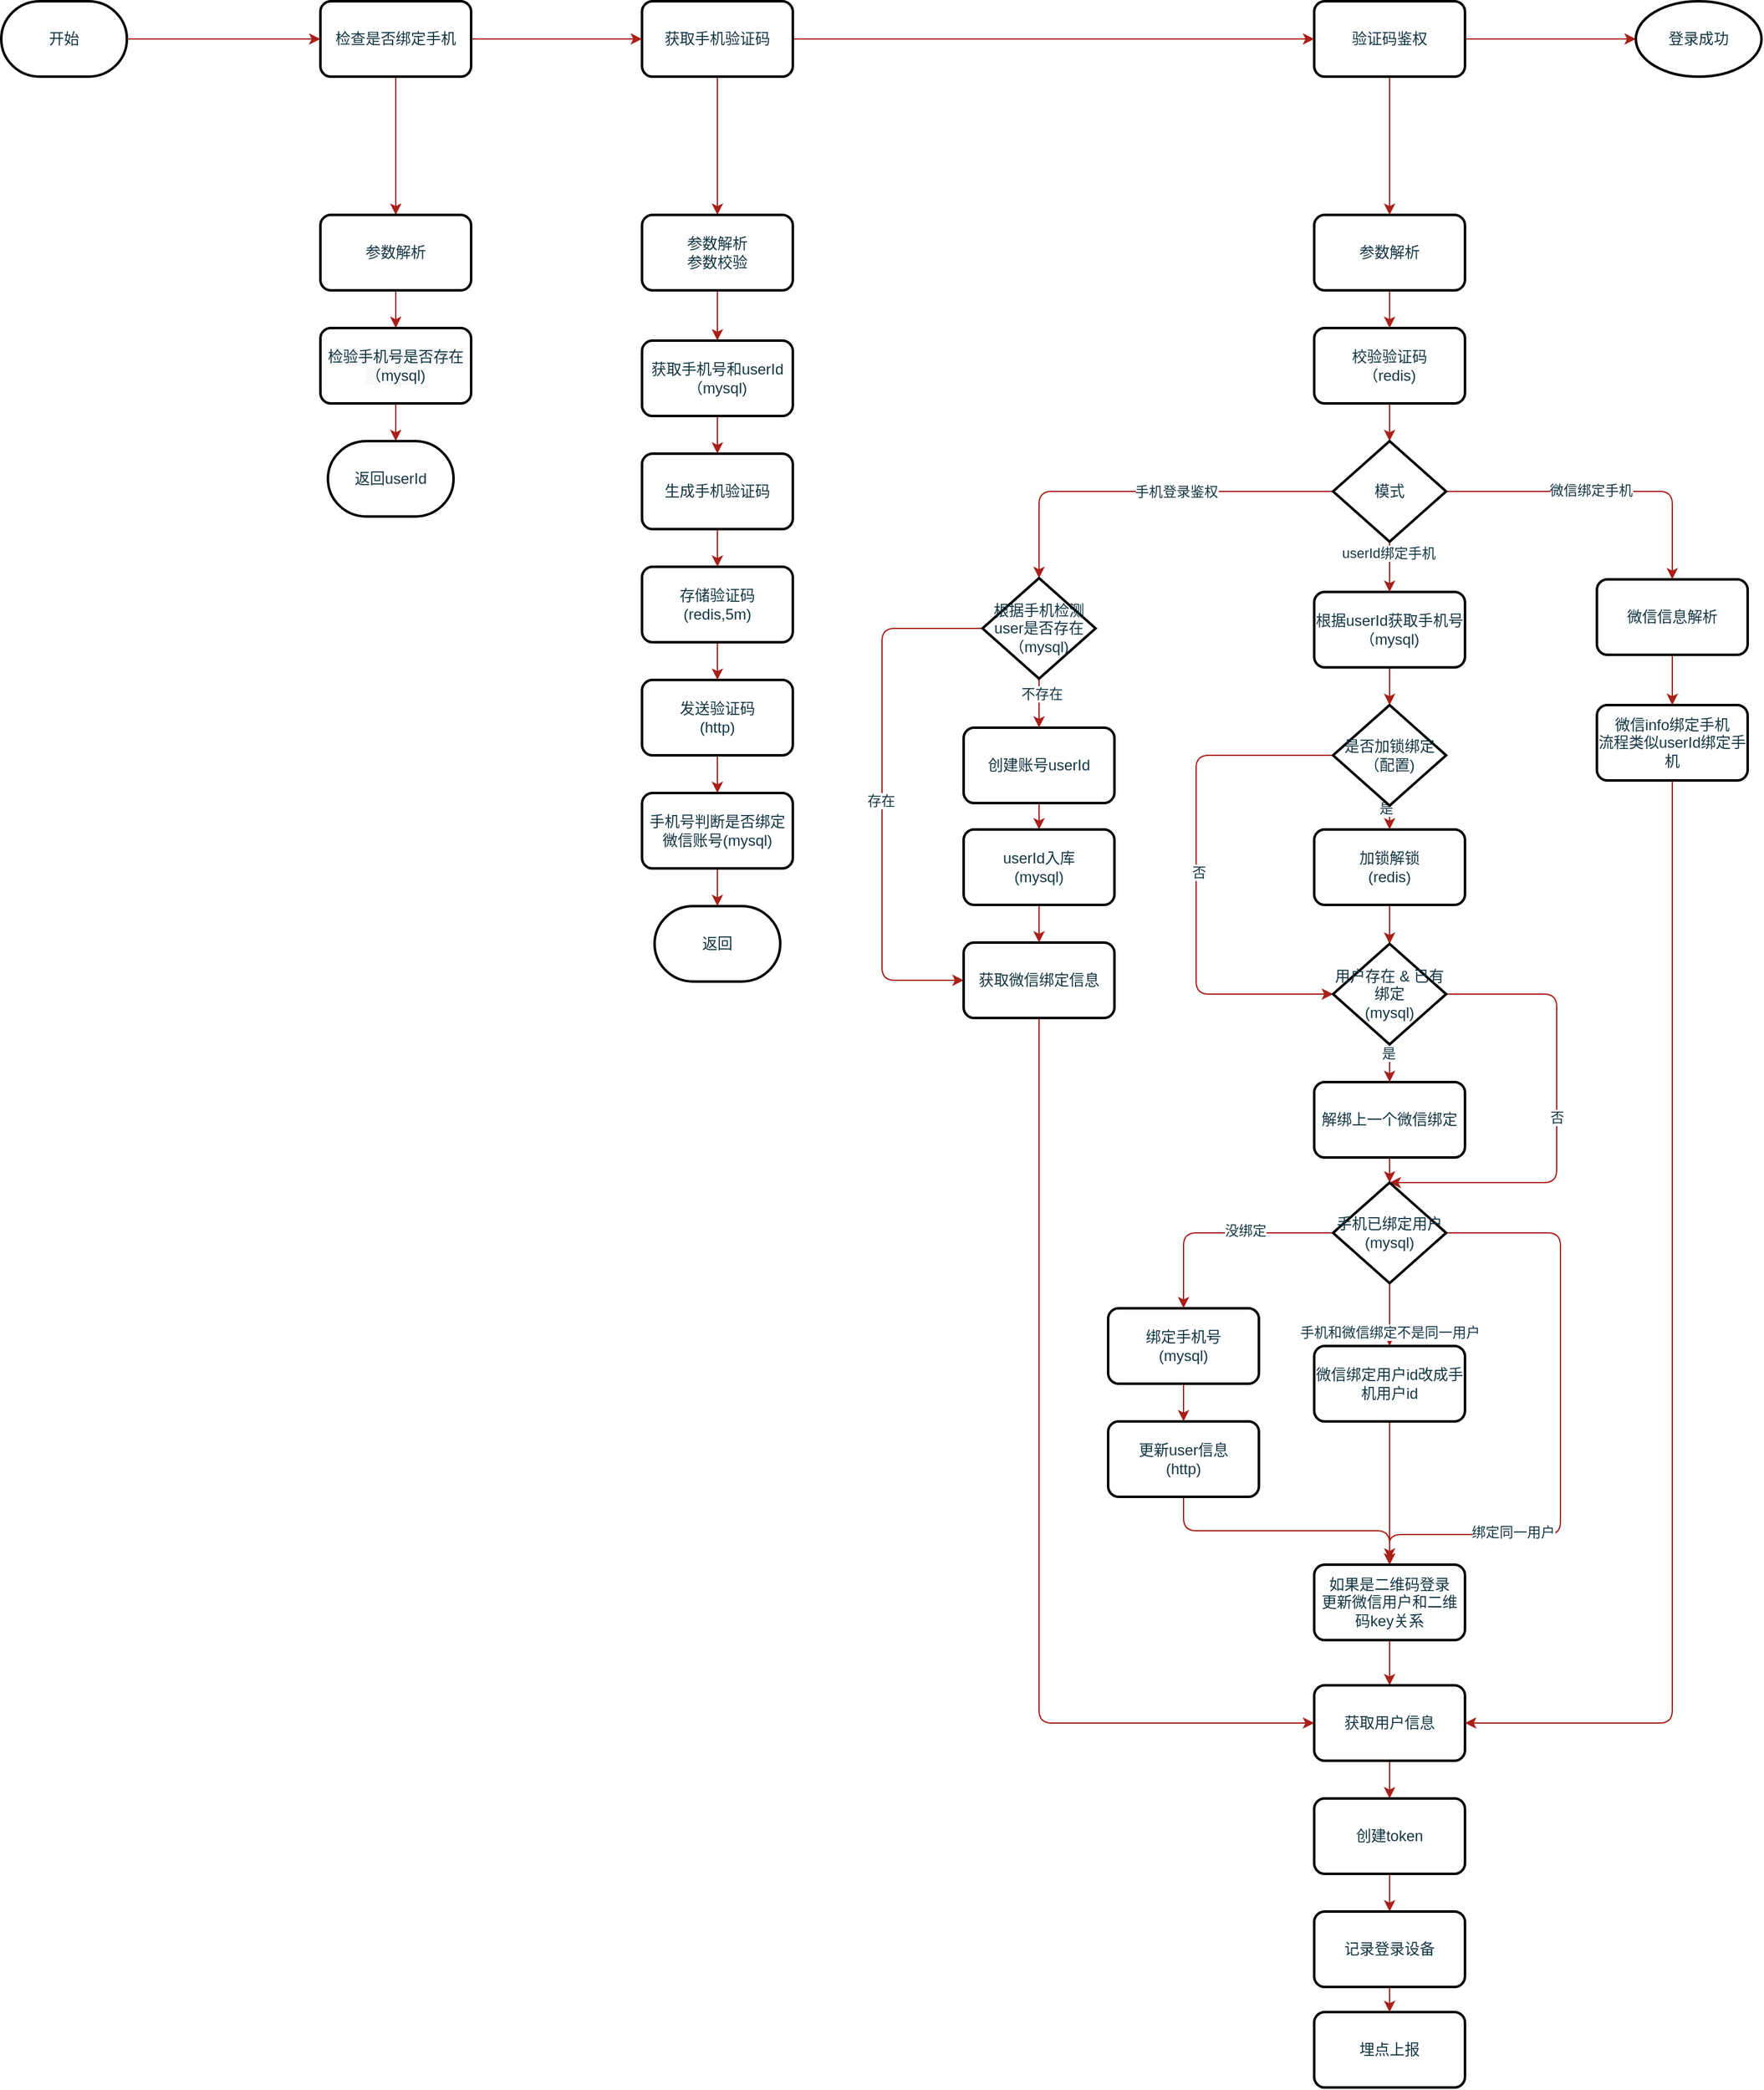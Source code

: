 <mxfile version="15.5.1" type="github">
  <diagram id="hTf-l8JFEeuLh_gnLOyl" name="第 1 页">
    <mxGraphModel dx="1026" dy="546" grid="1" gridSize="10" guides="1" tooltips="1" connect="1" arrows="1" fold="1" page="1" pageScale="1" pageWidth="827" pageHeight="1169" math="0" shadow="0">
      <root>
        <mxCell id="0" />
        <mxCell id="1" parent="0" />
        <mxCell id="yElT8xCbcD650BWO1DYu-112" value="" style="edgeStyle=orthogonalEdgeStyle;curved=0;rounded=1;sketch=0;orthogonalLoop=1;jettySize=auto;html=1;fontColor=#143642;strokeColor=#A8201A;fillColor=#FAE5C7;" edge="1" parent="1" source="yElT8xCbcD650BWO1DYu-5" target="yElT8xCbcD650BWO1DYu-111">
          <mxGeometry relative="1" as="geometry" />
        </mxCell>
        <mxCell id="yElT8xCbcD650BWO1DYu-5" value="创建账号userId" style="whiteSpace=wrap;html=1;rounded=1;fontColor=#143642;strokeWidth=2;fillColor=#FFFFFF;arcSize=14;sketch=0;" vertex="1" parent="1">
          <mxGeometry x="866" y="1038" width="120" height="60" as="geometry" />
        </mxCell>
        <mxCell id="yElT8xCbcD650BWO1DYu-72" value="" style="edgeStyle=orthogonalEdgeStyle;curved=0;rounded=1;sketch=0;orthogonalLoop=1;jettySize=auto;html=1;fontColor=#143642;strokeColor=#A8201A;fillColor=#FAE5C7;" edge="1" parent="1" source="yElT8xCbcD650BWO1DYu-6" target="yElT8xCbcD650BWO1DYu-67">
          <mxGeometry relative="1" as="geometry" />
        </mxCell>
        <mxCell id="yElT8xCbcD650BWO1DYu-6" value="加锁解锁&lt;br&gt;(redis)" style="whiteSpace=wrap;html=1;rounded=1;fontColor=#143642;strokeWidth=2;fillColor=#FFFFFF;arcSize=14;sketch=0;" vertex="1" parent="1">
          <mxGeometry x="1145" y="1119" width="120" height="60" as="geometry" />
        </mxCell>
        <mxCell id="yElT8xCbcD650BWO1DYu-133" value="" style="edgeStyle=orthogonalEdgeStyle;curved=0;rounded=1;sketch=0;orthogonalLoop=1;jettySize=auto;html=1;fontColor=#143642;strokeColor=#A8201A;fillColor=#FAE5C7;" edge="1" parent="1" source="yElT8xCbcD650BWO1DYu-7" target="yElT8xCbcD650BWO1DYu-132">
          <mxGeometry relative="1" as="geometry" />
        </mxCell>
        <mxCell id="yElT8xCbcD650BWO1DYu-7" value="&lt;span style=&quot;font-weight: normal&quot;&gt;微信信息解析&lt;/span&gt;" style="whiteSpace=wrap;html=1;rounded=1;fontColor=#143642;strokeWidth=2;fillColor=#FFFFFF;arcSize=14;sketch=0;fontStyle=1" vertex="1" parent="1">
          <mxGeometry x="1370" y="920" width="120" height="60" as="geometry" />
        </mxCell>
        <mxCell id="yElT8xCbcD650BWO1DYu-96" value="" style="edgeStyle=orthogonalEdgeStyle;curved=0;rounded=1;sketch=0;orthogonalLoop=1;jettySize=auto;html=1;fontColor=#143642;strokeColor=#A8201A;fillColor=#FAE5C7;" edge="1" parent="1" source="yElT8xCbcD650BWO1DYu-8" target="yElT8xCbcD650BWO1DYu-56">
          <mxGeometry relative="1" as="geometry" />
        </mxCell>
        <mxCell id="yElT8xCbcD650BWO1DYu-8" value="校验验证码&lt;br&gt;（redis)" style="whiteSpace=wrap;html=1;rounded=1;fontColor=#143642;strokeWidth=2;fillColor=#FFFFFF;arcSize=14;sketch=0;" vertex="1" parent="1">
          <mxGeometry x="1145" y="720" width="120" height="60" as="geometry" />
        </mxCell>
        <mxCell id="yElT8xCbcD650BWO1DYu-93" style="edgeStyle=orthogonalEdgeStyle;curved=0;rounded=1;sketch=0;orthogonalLoop=1;jettySize=auto;html=1;exitX=0.5;exitY=1;exitDx=0;exitDy=0;entryX=0.5;entryY=0;entryDx=0;entryDy=0;entryPerimeter=0;fontColor=#143642;strokeColor=#A8201A;fillColor=#FAE5C7;" edge="1" parent="1" source="yElT8xCbcD650BWO1DYu-9" target="yElT8xCbcD650BWO1DYu-65">
          <mxGeometry relative="1" as="geometry" />
        </mxCell>
        <mxCell id="yElT8xCbcD650BWO1DYu-9" value="根据userId获取手机号&lt;br&gt;（mysql)" style="whiteSpace=wrap;html=1;rounded=1;fontColor=#143642;strokeWidth=2;fillColor=#FFFFFF;arcSize=14;sketch=0;" vertex="1" parent="1">
          <mxGeometry x="1145" y="930" width="120" height="60" as="geometry" />
        </mxCell>
        <mxCell id="yElT8xCbcD650BWO1DYu-95" value="" style="edgeStyle=orthogonalEdgeStyle;curved=0;rounded=1;sketch=0;orthogonalLoop=1;jettySize=auto;html=1;fontColor=#143642;strokeColor=#A8201A;fillColor=#FAE5C7;" edge="1" parent="1" source="yElT8xCbcD650BWO1DYu-10" target="yElT8xCbcD650BWO1DYu-8">
          <mxGeometry relative="1" as="geometry" />
        </mxCell>
        <mxCell id="yElT8xCbcD650BWO1DYu-10" value="参数解析" style="whiteSpace=wrap;html=1;rounded=1;fontColor=#143642;strokeWidth=2;fillColor=#FFFFFF;arcSize=14;sketch=0;" vertex="1" parent="1">
          <mxGeometry x="1145" y="630" width="120" height="60" as="geometry" />
        </mxCell>
        <mxCell id="yElT8xCbcD650BWO1DYu-55" style="edgeStyle=orthogonalEdgeStyle;curved=0;rounded=1;sketch=0;orthogonalLoop=1;jettySize=auto;html=1;exitX=1;exitY=0.5;exitDx=0;exitDy=0;entryX=0;entryY=0.5;entryDx=0;entryDy=0;entryPerimeter=0;fontColor=#143642;strokeColor=#A8201A;fillColor=#FAE5C7;" edge="1" parent="1" source="yElT8xCbcD650BWO1DYu-11" target="yElT8xCbcD650BWO1DYu-54">
          <mxGeometry relative="1" as="geometry" />
        </mxCell>
        <mxCell id="yElT8xCbcD650BWO1DYu-94" value="" style="edgeStyle=orthogonalEdgeStyle;curved=0;rounded=1;sketch=0;orthogonalLoop=1;jettySize=auto;html=1;fontColor=#143642;strokeColor=#A8201A;fillColor=#FAE5C7;" edge="1" parent="1" source="yElT8xCbcD650BWO1DYu-11" target="yElT8xCbcD650BWO1DYu-10">
          <mxGeometry relative="1" as="geometry" />
        </mxCell>
        <mxCell id="yElT8xCbcD650BWO1DYu-11" value="验证码鉴权" style="whiteSpace=wrap;html=1;rounded=1;fontColor=#143642;strokeWidth=2;fillColor=#FFFFFF;arcSize=14;sketch=0;" vertex="1" parent="1">
          <mxGeometry x="1145" y="460" width="120" height="60" as="geometry" />
        </mxCell>
        <mxCell id="yElT8xCbcD650BWO1DYu-38" value="" style="edgeStyle=orthogonalEdgeStyle;curved=0;rounded=1;sketch=0;orthogonalLoop=1;jettySize=auto;html=1;fontColor=#143642;strokeColor=#A8201A;fillColor=#FAE5C7;" edge="1" parent="1" source="yElT8xCbcD650BWO1DYu-12" target="yElT8xCbcD650BWO1DYu-29">
          <mxGeometry relative="1" as="geometry" />
        </mxCell>
        <mxCell id="yElT8xCbcD650BWO1DYu-53" style="edgeStyle=orthogonalEdgeStyle;curved=0;rounded=1;sketch=0;orthogonalLoop=1;jettySize=auto;html=1;exitX=1;exitY=0.5;exitDx=0;exitDy=0;entryX=0;entryY=0.5;entryDx=0;entryDy=0;fontColor=#143642;strokeColor=#A8201A;fillColor=#FAE5C7;" edge="1" parent="1" source="yElT8xCbcD650BWO1DYu-12" target="yElT8xCbcD650BWO1DYu-11">
          <mxGeometry relative="1" as="geometry" />
        </mxCell>
        <mxCell id="yElT8xCbcD650BWO1DYu-12" value="获取手机验证码" style="whiteSpace=wrap;html=1;rounded=1;fontColor=#143642;strokeWidth=2;fillColor=#FFFFFF;arcSize=14;sketch=0;" vertex="1" parent="1">
          <mxGeometry x="610" y="460" width="120" height="60" as="geometry" />
        </mxCell>
        <mxCell id="yElT8xCbcD650BWO1DYu-46" value="" style="edgeStyle=orthogonalEdgeStyle;curved=0;rounded=1;sketch=0;orthogonalLoop=1;jettySize=auto;html=1;fontColor=#143642;strokeColor=#A8201A;fillColor=#FAE5C7;" edge="1" parent="1" source="yElT8xCbcD650BWO1DYu-13" target="yElT8xCbcD650BWO1DYu-26">
          <mxGeometry relative="1" as="geometry" />
        </mxCell>
        <mxCell id="yElT8xCbcD650BWO1DYu-52" style="edgeStyle=orthogonalEdgeStyle;curved=0;rounded=1;sketch=0;orthogonalLoop=1;jettySize=auto;html=1;exitX=1;exitY=0.5;exitDx=0;exitDy=0;entryX=0;entryY=0.5;entryDx=0;entryDy=0;fontColor=#143642;strokeColor=#A8201A;fillColor=#FAE5C7;" edge="1" parent="1" source="yElT8xCbcD650BWO1DYu-13" target="yElT8xCbcD650BWO1DYu-12">
          <mxGeometry relative="1" as="geometry" />
        </mxCell>
        <mxCell id="yElT8xCbcD650BWO1DYu-13" value="检查是否绑定手机" style="whiteSpace=wrap;html=1;rounded=1;fontColor=#143642;strokeWidth=2;fillColor=#FFFFFF;arcSize=14;sketch=0;" vertex="1" parent="1">
          <mxGeometry x="354" y="460" width="120" height="60" as="geometry" />
        </mxCell>
        <mxCell id="yElT8xCbcD650BWO1DYu-25" value="" style="edgeStyle=orthogonalEdgeStyle;curved=0;rounded=1;sketch=0;orthogonalLoop=1;jettySize=auto;html=1;fontColor=#143642;strokeColor=#A8201A;fillColor=#FAE5C7;entryX=0;entryY=0.5;entryDx=0;entryDy=0;" edge="1" parent="1" source="yElT8xCbcD650BWO1DYu-23" target="yElT8xCbcD650BWO1DYu-13">
          <mxGeometry relative="1" as="geometry">
            <mxPoint x="270" y="490" as="targetPoint" />
          </mxGeometry>
        </mxCell>
        <mxCell id="yElT8xCbcD650BWO1DYu-23" value="开始" style="strokeWidth=2;html=1;shape=mxgraph.flowchart.terminator;whiteSpace=wrap;rounded=0;labelBackgroundColor=none;sketch=0;fontColor=#143642;fillColor=#FFFFFF;" vertex="1" parent="1">
          <mxGeometry x="100" y="460" width="100" height="60" as="geometry" />
        </mxCell>
        <mxCell id="yElT8xCbcD650BWO1DYu-49" value="" style="edgeStyle=orthogonalEdgeStyle;curved=0;rounded=1;sketch=0;orthogonalLoop=1;jettySize=auto;html=1;fontColor=#143642;strokeColor=#A8201A;fillColor=#FAE5C7;entryX=0.5;entryY=0;entryDx=0;entryDy=0;" edge="1" parent="1" source="yElT8xCbcD650BWO1DYu-26" target="yElT8xCbcD650BWO1DYu-28">
          <mxGeometry relative="1" as="geometry" />
        </mxCell>
        <mxCell id="yElT8xCbcD650BWO1DYu-26" value="参数解析" style="whiteSpace=wrap;html=1;rounded=1;fontColor=#143642;strokeWidth=2;fillColor=#FFFFFF;arcSize=14;sketch=0;" vertex="1" parent="1">
          <mxGeometry x="354" y="630" width="120" height="60" as="geometry" />
        </mxCell>
        <mxCell id="yElT8xCbcD650BWO1DYu-50" value="" style="edgeStyle=orthogonalEdgeStyle;curved=0;rounded=1;sketch=0;orthogonalLoop=1;jettySize=auto;html=1;fontColor=#143642;strokeColor=#A8201A;fillColor=#FAE5C7;" edge="1" parent="1" source="yElT8xCbcD650BWO1DYu-28">
          <mxGeometry relative="1" as="geometry">
            <mxPoint x="414" y="810" as="targetPoint" />
          </mxGeometry>
        </mxCell>
        <mxCell id="yElT8xCbcD650BWO1DYu-28" value="&lt;span style=&quot;color: rgb(20 , 54 , 66) ; font-family: &amp;#34;helvetica&amp;#34; ; font-size: 12px ; font-style: normal ; font-weight: 400 ; letter-spacing: normal ; text-align: center ; text-indent: 0px ; text-transform: none ; word-spacing: 0px ; background-color: rgb(248 , 249 , 250) ; display: inline ; float: none&quot;&gt;检验手机号是否存在&lt;/span&gt;&lt;br style=&quot;color: rgb(20 , 54 , 66) ; font-family: &amp;#34;helvetica&amp;#34; ; font-size: 12px ; font-style: normal ; font-weight: 400 ; letter-spacing: normal ; text-align: center ; text-indent: 0px ; text-transform: none ; word-spacing: 0px ; background-color: rgb(248 , 249 , 250)&quot;&gt;&lt;span style=&quot;color: rgb(20 , 54 , 66) ; font-family: &amp;#34;helvetica&amp;#34; ; font-size: 12px ; font-style: normal ; font-weight: 400 ; letter-spacing: normal ; text-align: center ; text-indent: 0px ; text-transform: none ; word-spacing: 0px ; background-color: rgb(248 , 249 , 250) ; display: inline ; float: none&quot;&gt;（mysql)&lt;/span&gt;" style="whiteSpace=wrap;html=1;rounded=1;fontColor=#143642;strokeWidth=2;fillColor=#FFFFFF;arcSize=14;sketch=0;" vertex="1" parent="1">
          <mxGeometry x="354" y="720" width="120" height="60" as="geometry" />
        </mxCell>
        <mxCell id="yElT8xCbcD650BWO1DYu-39" value="" style="edgeStyle=orthogonalEdgeStyle;curved=0;rounded=1;sketch=0;orthogonalLoop=1;jettySize=auto;html=1;fontColor=#143642;strokeColor=#A8201A;fillColor=#FAE5C7;" edge="1" parent="1" source="yElT8xCbcD650BWO1DYu-29" target="yElT8xCbcD650BWO1DYu-35">
          <mxGeometry relative="1" as="geometry" />
        </mxCell>
        <mxCell id="yElT8xCbcD650BWO1DYu-29" value="参数解析&lt;br&gt;参数校验" style="whiteSpace=wrap;html=1;rounded=1;fontColor=#143642;strokeWidth=2;fillColor=#FFFFFF;arcSize=14;sketch=0;" vertex="1" parent="1">
          <mxGeometry x="610" y="630" width="120" height="60" as="geometry" />
        </mxCell>
        <mxCell id="yElT8xCbcD650BWO1DYu-44" value="" style="edgeStyle=orthogonalEdgeStyle;curved=0;rounded=1;sketch=0;orthogonalLoop=1;jettySize=auto;html=1;fontColor=#143642;strokeColor=#A8201A;fillColor=#FAE5C7;" edge="1" parent="1" source="yElT8xCbcD650BWO1DYu-32" target="yElT8xCbcD650BWO1DYu-36">
          <mxGeometry relative="1" as="geometry" />
        </mxCell>
        <mxCell id="yElT8xCbcD650BWO1DYu-32" value="发送验证码&lt;br&gt;(http)" style="whiteSpace=wrap;html=1;rounded=1;fontColor=#143642;strokeWidth=2;fillColor=#FFFFFF;arcSize=14;sketch=0;" vertex="1" parent="1">
          <mxGeometry x="610" y="1000" width="120" height="60" as="geometry" />
        </mxCell>
        <mxCell id="yElT8xCbcD650BWO1DYu-43" value="" style="edgeStyle=orthogonalEdgeStyle;curved=0;rounded=1;sketch=0;orthogonalLoop=1;jettySize=auto;html=1;fontColor=#143642;strokeColor=#A8201A;fillColor=#FAE5C7;" edge="1" parent="1" source="yElT8xCbcD650BWO1DYu-33" target="yElT8xCbcD650BWO1DYu-32">
          <mxGeometry relative="1" as="geometry" />
        </mxCell>
        <mxCell id="yElT8xCbcD650BWO1DYu-33" value="存储验证码&lt;br&gt;(redis,5m)" style="whiteSpace=wrap;html=1;rounded=1;fontColor=#143642;strokeWidth=2;fillColor=#FFFFFF;arcSize=14;sketch=0;" vertex="1" parent="1">
          <mxGeometry x="610" y="910" width="120" height="60" as="geometry" />
        </mxCell>
        <mxCell id="yElT8xCbcD650BWO1DYu-42" value="" style="edgeStyle=orthogonalEdgeStyle;curved=0;rounded=1;sketch=0;orthogonalLoop=1;jettySize=auto;html=1;fontColor=#143642;strokeColor=#A8201A;fillColor=#FAE5C7;" edge="1" parent="1" source="yElT8xCbcD650BWO1DYu-34" target="yElT8xCbcD650BWO1DYu-33">
          <mxGeometry relative="1" as="geometry" />
        </mxCell>
        <mxCell id="yElT8xCbcD650BWO1DYu-34" value="生成手机验证码" style="whiteSpace=wrap;html=1;rounded=1;fontColor=#143642;strokeWidth=2;fillColor=#FFFFFF;arcSize=14;sketch=0;" vertex="1" parent="1">
          <mxGeometry x="610" y="820" width="120" height="60" as="geometry" />
        </mxCell>
        <mxCell id="yElT8xCbcD650BWO1DYu-40" value="" style="edgeStyle=orthogonalEdgeStyle;curved=0;rounded=1;sketch=0;orthogonalLoop=1;jettySize=auto;html=1;fontColor=#143642;strokeColor=#A8201A;fillColor=#FAE5C7;" edge="1" parent="1" source="yElT8xCbcD650BWO1DYu-35" target="yElT8xCbcD650BWO1DYu-34">
          <mxGeometry relative="1" as="geometry" />
        </mxCell>
        <mxCell id="yElT8xCbcD650BWO1DYu-35" value="获取手机号和userId&lt;br&gt;（mysql)" style="whiteSpace=wrap;html=1;rounded=1;fontColor=#143642;strokeWidth=2;fillColor=#FFFFFF;arcSize=14;sketch=0;" vertex="1" parent="1">
          <mxGeometry x="610" y="730" width="120" height="60" as="geometry" />
        </mxCell>
        <mxCell id="yElT8xCbcD650BWO1DYu-45" value="" style="edgeStyle=orthogonalEdgeStyle;curved=0;rounded=1;sketch=0;orthogonalLoop=1;jettySize=auto;html=1;fontColor=#143642;strokeColor=#A8201A;fillColor=#FAE5C7;" edge="1" parent="1" source="yElT8xCbcD650BWO1DYu-36" target="yElT8xCbcD650BWO1DYu-37">
          <mxGeometry relative="1" as="geometry" />
        </mxCell>
        <mxCell id="yElT8xCbcD650BWO1DYu-36" value="手机号判断是否绑定微信账号(mysql)" style="whiteSpace=wrap;html=1;rounded=1;fontColor=#143642;strokeWidth=2;fillColor=#FFFFFF;arcSize=14;sketch=0;" vertex="1" parent="1">
          <mxGeometry x="610" y="1090" width="120" height="60" as="geometry" />
        </mxCell>
        <mxCell id="yElT8xCbcD650BWO1DYu-37" value="返回" style="strokeWidth=2;html=1;shape=mxgraph.flowchart.terminator;whiteSpace=wrap;rounded=0;labelBackgroundColor=none;sketch=0;fontColor=#143642;fillColor=#FFFFFF;" vertex="1" parent="1">
          <mxGeometry x="620" y="1180" width="100" height="60" as="geometry" />
        </mxCell>
        <mxCell id="yElT8xCbcD650BWO1DYu-51" value="返回userId" style="strokeWidth=2;html=1;shape=mxgraph.flowchart.terminator;whiteSpace=wrap;rounded=0;labelBackgroundColor=none;sketch=0;fontColor=#143642;fillColor=#FFFFFF;" vertex="1" parent="1">
          <mxGeometry x="360" y="810" width="100" height="60" as="geometry" />
        </mxCell>
        <mxCell id="yElT8xCbcD650BWO1DYu-54" value="登录成功" style="strokeWidth=2;html=1;shape=mxgraph.flowchart.start_1;whiteSpace=wrap;rounded=0;labelBackgroundColor=none;sketch=0;fontColor=#143642;fillColor=#FFFFFF;" vertex="1" parent="1">
          <mxGeometry x="1401" y="460" width="100" height="60" as="geometry" />
        </mxCell>
        <mxCell id="yElT8xCbcD650BWO1DYu-61" style="edgeStyle=orthogonalEdgeStyle;curved=0;rounded=1;sketch=0;orthogonalLoop=1;jettySize=auto;html=1;exitX=1;exitY=0.5;exitDx=0;exitDy=0;exitPerimeter=0;fontColor=#143642;strokeColor=#A8201A;fillColor=#FAE5C7;" edge="1" parent="1" source="yElT8xCbcD650BWO1DYu-56" target="yElT8xCbcD650BWO1DYu-7">
          <mxGeometry relative="1" as="geometry" />
        </mxCell>
        <mxCell id="yElT8xCbcD650BWO1DYu-62" value="微信绑定手机" style="edgeLabel;html=1;align=center;verticalAlign=middle;resizable=0;points=[];fontColor=#143642;" vertex="1" connectable="0" parent="yElT8xCbcD650BWO1DYu-61">
          <mxGeometry x="-0.086" y="1" relative="1" as="geometry">
            <mxPoint as="offset" />
          </mxGeometry>
        </mxCell>
        <mxCell id="yElT8xCbcD650BWO1DYu-118" value="" style="edgeStyle=orthogonalEdgeStyle;curved=0;rounded=1;sketch=0;orthogonalLoop=1;jettySize=auto;html=1;fontColor=#143642;strokeColor=#A8201A;fillColor=#FAE5C7;" edge="1" parent="1" source="yElT8xCbcD650BWO1DYu-56" target="yElT8xCbcD650BWO1DYu-9">
          <mxGeometry relative="1" as="geometry" />
        </mxCell>
        <mxCell id="yElT8xCbcD650BWO1DYu-119" value="userId绑定手机" style="edgeLabel;html=1;align=center;verticalAlign=middle;resizable=0;points=[];fontColor=#143642;" vertex="1" connectable="0" parent="yElT8xCbcD650BWO1DYu-118">
          <mxGeometry x="-0.556" y="-1" relative="1" as="geometry">
            <mxPoint as="offset" />
          </mxGeometry>
        </mxCell>
        <mxCell id="yElT8xCbcD650BWO1DYu-120" style="edgeStyle=orthogonalEdgeStyle;curved=0;rounded=1;sketch=0;orthogonalLoop=1;jettySize=auto;html=1;exitX=0;exitY=0.5;exitDx=0;exitDy=0;exitPerimeter=0;fontColor=#143642;strokeColor=#A8201A;fillColor=#FAE5C7;" edge="1" parent="1" source="yElT8xCbcD650BWO1DYu-56" target="yElT8xCbcD650BWO1DYu-105">
          <mxGeometry relative="1" as="geometry" />
        </mxCell>
        <mxCell id="yElT8xCbcD650BWO1DYu-121" value="手机登录鉴权" style="edgeLabel;html=1;align=center;verticalAlign=middle;resizable=0;points=[];fontColor=#143642;" vertex="1" connectable="0" parent="yElT8xCbcD650BWO1DYu-120">
          <mxGeometry x="-0.175" relative="1" as="geometry">
            <mxPoint as="offset" />
          </mxGeometry>
        </mxCell>
        <mxCell id="yElT8xCbcD650BWO1DYu-56" value="模式" style="strokeWidth=2;html=1;shape=mxgraph.flowchart.decision;whiteSpace=wrap;rounded=0;labelBackgroundColor=none;sketch=0;fontColor=#143642;fillColor=#FFFFFF;" vertex="1" parent="1">
          <mxGeometry x="1160" y="810" width="90" height="80" as="geometry" />
        </mxCell>
        <mxCell id="yElT8xCbcD650BWO1DYu-68" style="edgeStyle=orthogonalEdgeStyle;curved=0;rounded=1;sketch=0;orthogonalLoop=1;jettySize=auto;html=1;exitX=0.5;exitY=1;exitDx=0;exitDy=0;exitPerimeter=0;entryX=0.5;entryY=0;entryDx=0;entryDy=0;fontColor=#143642;strokeColor=#A8201A;fillColor=#FAE5C7;" edge="1" parent="1" source="yElT8xCbcD650BWO1DYu-65" target="yElT8xCbcD650BWO1DYu-6">
          <mxGeometry relative="1" as="geometry" />
        </mxCell>
        <mxCell id="yElT8xCbcD650BWO1DYu-70" value="是" style="edgeLabel;html=1;align=center;verticalAlign=middle;resizable=0;points=[];fontColor=#143642;" vertex="1" connectable="0" parent="yElT8xCbcD650BWO1DYu-68">
          <mxGeometry x="-0.789" y="-3" relative="1" as="geometry">
            <mxPoint as="offset" />
          </mxGeometry>
        </mxCell>
        <mxCell id="yElT8xCbcD650BWO1DYu-69" style="edgeStyle=orthogonalEdgeStyle;curved=0;rounded=1;sketch=0;orthogonalLoop=1;jettySize=auto;html=1;exitX=0;exitY=0.5;exitDx=0;exitDy=0;exitPerimeter=0;entryX=0;entryY=0.5;entryDx=0;entryDy=0;entryPerimeter=0;fontColor=#143642;strokeColor=#A8201A;fillColor=#FAE5C7;" edge="1" parent="1" source="yElT8xCbcD650BWO1DYu-65" target="yElT8xCbcD650BWO1DYu-67">
          <mxGeometry relative="1" as="geometry">
            <Array as="points">
              <mxPoint x="1051" y="1060" />
              <mxPoint x="1051" y="1250" />
            </Array>
          </mxGeometry>
        </mxCell>
        <mxCell id="yElT8xCbcD650BWO1DYu-71" value="否" style="edgeLabel;html=1;align=center;verticalAlign=middle;resizable=0;points=[];fontColor=#143642;" vertex="1" connectable="0" parent="yElT8xCbcD650BWO1DYu-69">
          <mxGeometry x="-0.012" y="2" relative="1" as="geometry">
            <mxPoint as="offset" />
          </mxGeometry>
        </mxCell>
        <mxCell id="yElT8xCbcD650BWO1DYu-65" value="是否加锁绑定&lt;br&gt;（配置)" style="strokeWidth=2;html=1;shape=mxgraph.flowchart.decision;whiteSpace=wrap;rounded=0;labelBackgroundColor=none;sketch=0;fontColor=#143642;fillColor=#FFFFFF;" vertex="1" parent="1">
          <mxGeometry x="1160" y="1020" width="90" height="80" as="geometry" />
        </mxCell>
        <mxCell id="yElT8xCbcD650BWO1DYu-83" style="edgeStyle=orthogonalEdgeStyle;curved=0;rounded=1;sketch=0;orthogonalLoop=1;jettySize=auto;html=1;exitX=0.5;exitY=1;exitDx=0;exitDy=0;entryX=0.5;entryY=0;entryDx=0;entryDy=0;entryPerimeter=0;fontColor=#143642;strokeColor=#A8201A;fillColor=#FAE5C7;" edge="1" parent="1" source="yElT8xCbcD650BWO1DYu-66" target="yElT8xCbcD650BWO1DYu-79">
          <mxGeometry relative="1" as="geometry" />
        </mxCell>
        <mxCell id="yElT8xCbcD650BWO1DYu-66" value="解绑上一个微信绑定" style="whiteSpace=wrap;html=1;rounded=1;fontColor=#143642;strokeWidth=2;fillColor=#FFFFFF;arcSize=14;sketch=0;" vertex="1" parent="1">
          <mxGeometry x="1145" y="1320" width="120" height="60" as="geometry" />
        </mxCell>
        <mxCell id="yElT8xCbcD650BWO1DYu-73" value="" style="edgeStyle=orthogonalEdgeStyle;curved=0;rounded=1;sketch=0;orthogonalLoop=1;jettySize=auto;html=1;fontColor=#143642;strokeColor=#A8201A;fillColor=#FAE5C7;" edge="1" parent="1" source="yElT8xCbcD650BWO1DYu-67" target="yElT8xCbcD650BWO1DYu-66">
          <mxGeometry relative="1" as="geometry" />
        </mxCell>
        <mxCell id="yElT8xCbcD650BWO1DYu-74" value="是" style="edgeLabel;html=1;align=center;verticalAlign=middle;resizable=0;points=[];fontColor=#143642;" vertex="1" connectable="0" parent="yElT8xCbcD650BWO1DYu-73">
          <mxGeometry x="-0.72" y="-1" relative="1" as="geometry">
            <mxPoint as="offset" />
          </mxGeometry>
        </mxCell>
        <mxCell id="yElT8xCbcD650BWO1DYu-82" value="否" style="edgeStyle=orthogonalEdgeStyle;curved=0;rounded=1;sketch=0;orthogonalLoop=1;jettySize=auto;html=1;exitX=1;exitY=0.5;exitDx=0;exitDy=0;exitPerimeter=0;entryX=0.5;entryY=0;entryDx=0;entryDy=0;entryPerimeter=0;fontColor=#143642;strokeColor=#A8201A;fillColor=#FAE5C7;" edge="1" parent="1" source="yElT8xCbcD650BWO1DYu-67" target="yElT8xCbcD650BWO1DYu-79">
          <mxGeometry relative="1" as="geometry">
            <Array as="points">
              <mxPoint x="1338" y="1250" />
              <mxPoint x="1338" y="1400" />
            </Array>
          </mxGeometry>
        </mxCell>
        <mxCell id="yElT8xCbcD650BWO1DYu-67" value="用户存在 &amp;amp; 已有绑定&lt;br&gt;(mysql)" style="strokeWidth=2;html=1;shape=mxgraph.flowchart.decision;whiteSpace=wrap;rounded=0;labelBackgroundColor=none;sketch=0;fontColor=#143642;fillColor=#FFFFFF;" vertex="1" parent="1">
          <mxGeometry x="1160" y="1210" width="90" height="80" as="geometry" />
        </mxCell>
        <mxCell id="yElT8xCbcD650BWO1DYu-98" style="edgeStyle=orthogonalEdgeStyle;curved=0;rounded=1;sketch=0;orthogonalLoop=1;jettySize=auto;html=1;exitX=0.5;exitY=1;exitDx=0;exitDy=0;fontColor=#143642;strokeColor=#A8201A;fillColor=#FAE5C7;" edge="1" parent="1" source="yElT8xCbcD650BWO1DYu-78" target="yElT8xCbcD650BWO1DYu-97">
          <mxGeometry relative="1" as="geometry" />
        </mxCell>
        <mxCell id="yElT8xCbcD650BWO1DYu-78" value="绑定手机号&lt;br&gt;(mysql)" style="whiteSpace=wrap;html=1;rounded=1;fontColor=#143642;strokeWidth=2;fillColor=#FFFFFF;arcSize=14;sketch=0;" vertex="1" parent="1">
          <mxGeometry x="981" y="1500" width="120" height="60" as="geometry" />
        </mxCell>
        <mxCell id="yElT8xCbcD650BWO1DYu-84" style="edgeStyle=orthogonalEdgeStyle;curved=0;rounded=1;sketch=0;orthogonalLoop=1;jettySize=auto;html=1;exitX=0.5;exitY=1;exitDx=0;exitDy=0;exitPerimeter=0;fontColor=#143642;strokeColor=#A8201A;fillColor=#FAE5C7;" edge="1" parent="1" source="yElT8xCbcD650BWO1DYu-79" target="yElT8xCbcD650BWO1DYu-80">
          <mxGeometry relative="1" as="geometry" />
        </mxCell>
        <mxCell id="yElT8xCbcD650BWO1DYu-87" value="手机和微信绑定不是同一用户" style="edgeLabel;html=1;align=center;verticalAlign=middle;resizable=0;points=[];fontColor=#143642;" vertex="1" connectable="0" parent="yElT8xCbcD650BWO1DYu-84">
          <mxGeometry x="0.533" relative="1" as="geometry">
            <mxPoint as="offset" />
          </mxGeometry>
        </mxCell>
        <mxCell id="yElT8xCbcD650BWO1DYu-85" style="edgeStyle=orthogonalEdgeStyle;curved=0;rounded=1;sketch=0;orthogonalLoop=1;jettySize=auto;html=1;exitX=1;exitY=0.5;exitDx=0;exitDy=0;exitPerimeter=0;fontColor=#143642;strokeColor=#A8201A;fillColor=#FAE5C7;" edge="1" parent="1" source="yElT8xCbcD650BWO1DYu-79">
          <mxGeometry relative="1" as="geometry">
            <mxPoint x="1205" y="1700" as="targetPoint" />
            <Array as="points">
              <mxPoint x="1341" y="1440" />
              <mxPoint x="1341" y="1680" />
              <mxPoint x="1205" y="1680" />
            </Array>
          </mxGeometry>
        </mxCell>
        <mxCell id="yElT8xCbcD650BWO1DYu-86" value="绑定同一用户" style="edgeLabel;html=1;align=center;verticalAlign=middle;resizable=0;points=[];fontColor=#143642;" vertex="1" connectable="0" parent="yElT8xCbcD650BWO1DYu-85">
          <mxGeometry x="0.517" y="-2" relative="1" as="geometry">
            <mxPoint as="offset" />
          </mxGeometry>
        </mxCell>
        <mxCell id="yElT8xCbcD650BWO1DYu-88" style="edgeStyle=orthogonalEdgeStyle;curved=0;rounded=1;sketch=0;orthogonalLoop=1;jettySize=auto;html=1;exitX=0;exitY=0.5;exitDx=0;exitDy=0;exitPerimeter=0;fontColor=#143642;strokeColor=#A8201A;fillColor=#FAE5C7;" edge="1" parent="1" source="yElT8xCbcD650BWO1DYu-79" target="yElT8xCbcD650BWO1DYu-78">
          <mxGeometry relative="1" as="geometry" />
        </mxCell>
        <mxCell id="yElT8xCbcD650BWO1DYu-89" value="没绑定" style="edgeLabel;html=1;align=center;verticalAlign=middle;resizable=0;points=[];fontColor=#143642;" vertex="1" connectable="0" parent="yElT8xCbcD650BWO1DYu-88">
          <mxGeometry x="-0.218" y="-2" relative="1" as="geometry">
            <mxPoint as="offset" />
          </mxGeometry>
        </mxCell>
        <mxCell id="yElT8xCbcD650BWO1DYu-79" value="手机已绑定用户&lt;br&gt;(mysql)" style="strokeWidth=2;html=1;shape=mxgraph.flowchart.decision;whiteSpace=wrap;rounded=0;labelBackgroundColor=none;sketch=0;fontColor=#143642;fillColor=#FFFFFF;" vertex="1" parent="1">
          <mxGeometry x="1160" y="1400" width="90" height="80" as="geometry" />
        </mxCell>
        <mxCell id="yElT8xCbcD650BWO1DYu-100" style="edgeStyle=orthogonalEdgeStyle;curved=0;rounded=1;sketch=0;orthogonalLoop=1;jettySize=auto;html=1;exitX=0.5;exitY=1;exitDx=0;exitDy=0;fontColor=#143642;strokeColor=#A8201A;fillColor=#FAE5C7;" edge="1" parent="1" source="yElT8xCbcD650BWO1DYu-80" target="yElT8xCbcD650BWO1DYu-99">
          <mxGeometry relative="1" as="geometry" />
        </mxCell>
        <mxCell id="yElT8xCbcD650BWO1DYu-80" value="微信绑定用户id改成手机用户id" style="whiteSpace=wrap;html=1;rounded=1;fontColor=#143642;strokeWidth=2;fillColor=#FFFFFF;arcSize=14;sketch=0;" vertex="1" parent="1">
          <mxGeometry x="1145" y="1530" width="120" height="60" as="geometry" />
        </mxCell>
        <mxCell id="yElT8xCbcD650BWO1DYu-101" style="edgeStyle=orthogonalEdgeStyle;curved=0;rounded=1;sketch=0;orthogonalLoop=1;jettySize=auto;html=1;exitX=0.5;exitY=1;exitDx=0;exitDy=0;fontColor=#143642;strokeColor=#A8201A;fillColor=#FAE5C7;" edge="1" parent="1" source="yElT8xCbcD650BWO1DYu-97" target="yElT8xCbcD650BWO1DYu-99">
          <mxGeometry relative="1" as="geometry" />
        </mxCell>
        <mxCell id="yElT8xCbcD650BWO1DYu-97" value="更新user信息&lt;br&gt;(http)" style="whiteSpace=wrap;html=1;rounded=1;fontColor=#143642;strokeWidth=2;fillColor=#FFFFFF;arcSize=14;sketch=0;" vertex="1" parent="1">
          <mxGeometry x="981" y="1590" width="120" height="60" as="geometry" />
        </mxCell>
        <mxCell id="yElT8xCbcD650BWO1DYu-104" style="edgeStyle=orthogonalEdgeStyle;curved=0;rounded=1;sketch=0;orthogonalLoop=1;jettySize=auto;html=1;entryX=0.5;entryY=0;entryDx=0;entryDy=0;entryPerimeter=0;fontColor=#143642;strokeColor=#A8201A;fillColor=#FAE5C7;" edge="1" parent="1" source="yElT8xCbcD650BWO1DYu-99">
          <mxGeometry relative="1" as="geometry">
            <mxPoint x="1205" y="1800" as="targetPoint" />
          </mxGeometry>
        </mxCell>
        <mxCell id="yElT8xCbcD650BWO1DYu-99" value="如果是二维码登录&lt;br&gt;更新微信用户和二维码key关系" style="whiteSpace=wrap;html=1;rounded=1;fontColor=#143642;strokeWidth=2;fillColor=#FFFFFF;arcSize=14;sketch=0;" vertex="1" parent="1">
          <mxGeometry x="1145" y="1704" width="120" height="60" as="geometry" />
        </mxCell>
        <mxCell id="yElT8xCbcD650BWO1DYu-107" style="edgeStyle=orthogonalEdgeStyle;curved=0;rounded=1;sketch=0;orthogonalLoop=1;jettySize=auto;html=1;exitX=0;exitY=0.5;exitDx=0;exitDy=0;exitPerimeter=0;fontColor=#143642;strokeColor=#A8201A;fillColor=#FAE5C7;entryX=0;entryY=0.5;entryDx=0;entryDy=0;" edge="1" parent="1" source="yElT8xCbcD650BWO1DYu-105" target="yElT8xCbcD650BWO1DYu-113">
          <mxGeometry relative="1" as="geometry">
            <mxPoint x="821" y="1179" as="targetPoint" />
            <Array as="points">
              <mxPoint x="801" y="959" />
              <mxPoint x="801" y="1239" />
            </Array>
          </mxGeometry>
        </mxCell>
        <mxCell id="yElT8xCbcD650BWO1DYu-109" value="存在" style="edgeLabel;html=1;align=center;verticalAlign=middle;resizable=0;points=[];fontColor=#143642;" vertex="1" connectable="0" parent="yElT8xCbcD650BWO1DYu-107">
          <mxGeometry x="0.022" y="-1" relative="1" as="geometry">
            <mxPoint as="offset" />
          </mxGeometry>
        </mxCell>
        <mxCell id="yElT8xCbcD650BWO1DYu-114" value="" style="edgeStyle=orthogonalEdgeStyle;curved=0;rounded=1;sketch=0;orthogonalLoop=1;jettySize=auto;html=1;fontColor=#143642;strokeColor=#A8201A;fillColor=#FAE5C7;" edge="1" parent="1" source="yElT8xCbcD650BWO1DYu-105" target="yElT8xCbcD650BWO1DYu-5">
          <mxGeometry relative="1" as="geometry" />
        </mxCell>
        <mxCell id="yElT8xCbcD650BWO1DYu-115" value="不存在" style="edgeLabel;html=1;align=center;verticalAlign=middle;resizable=0;points=[];fontColor=#143642;" vertex="1" connectable="0" parent="yElT8xCbcD650BWO1DYu-114">
          <mxGeometry x="-0.415" y="2" relative="1" as="geometry">
            <mxPoint as="offset" />
          </mxGeometry>
        </mxCell>
        <mxCell id="yElT8xCbcD650BWO1DYu-105" value="根据手机检测user是否存在（mysql)" style="strokeWidth=2;html=1;shape=mxgraph.flowchart.decision;whiteSpace=wrap;rounded=0;labelBackgroundColor=none;sketch=0;fontColor=#143642;fillColor=#FFFFFF;" vertex="1" parent="1">
          <mxGeometry x="881" y="919" width="90" height="80" as="geometry" />
        </mxCell>
        <mxCell id="yElT8xCbcD650BWO1DYu-116" style="edgeStyle=orthogonalEdgeStyle;curved=0;rounded=1;sketch=0;orthogonalLoop=1;jettySize=auto;html=1;exitX=0.5;exitY=1;exitDx=0;exitDy=0;fontColor=#143642;strokeColor=#A8201A;fillColor=#FAE5C7;" edge="1" parent="1" source="yElT8xCbcD650BWO1DYu-111" target="yElT8xCbcD650BWO1DYu-113">
          <mxGeometry relative="1" as="geometry" />
        </mxCell>
        <mxCell id="yElT8xCbcD650BWO1DYu-111" value="userId入库&lt;br&gt;(mysql)" style="whiteSpace=wrap;html=1;rounded=1;fontColor=#143642;strokeWidth=2;fillColor=#FFFFFF;arcSize=14;sketch=0;" vertex="1" parent="1">
          <mxGeometry x="866" y="1119" width="120" height="60" as="geometry" />
        </mxCell>
        <mxCell id="yElT8xCbcD650BWO1DYu-130" style="edgeStyle=orthogonalEdgeStyle;curved=0;rounded=1;sketch=0;orthogonalLoop=1;jettySize=auto;html=1;exitX=0.5;exitY=1;exitDx=0;exitDy=0;entryX=0;entryY=0.5;entryDx=0;entryDy=0;fontColor=#143642;strokeColor=#A8201A;fillColor=#FAE5C7;" edge="1" parent="1" source="yElT8xCbcD650BWO1DYu-113" target="yElT8xCbcD650BWO1DYu-117">
          <mxGeometry relative="1" as="geometry" />
        </mxCell>
        <mxCell id="yElT8xCbcD650BWO1DYu-113" value="获取微信绑定信息" style="whiteSpace=wrap;html=1;rounded=1;fontColor=#143642;strokeWidth=2;fillColor=#FFFFFF;arcSize=14;sketch=0;" vertex="1" parent="1">
          <mxGeometry x="866" y="1209" width="120" height="60" as="geometry" />
        </mxCell>
        <mxCell id="yElT8xCbcD650BWO1DYu-124" style="edgeStyle=orthogonalEdgeStyle;curved=0;rounded=1;sketch=0;orthogonalLoop=1;jettySize=auto;html=1;exitX=0.5;exitY=1;exitDx=0;exitDy=0;entryX=0.5;entryY=0;entryDx=0;entryDy=0;fontColor=#143642;strokeColor=#A8201A;fillColor=#FAE5C7;" edge="1" parent="1" source="yElT8xCbcD650BWO1DYu-117" target="yElT8xCbcD650BWO1DYu-123">
          <mxGeometry relative="1" as="geometry" />
        </mxCell>
        <mxCell id="yElT8xCbcD650BWO1DYu-117" value="获取用户信息" style="whiteSpace=wrap;html=1;rounded=1;fontColor=#143642;strokeWidth=2;fillColor=#FFFFFF;arcSize=14;sketch=0;" vertex="1" parent="1">
          <mxGeometry x="1145" y="1800" width="120" height="60" as="geometry" />
        </mxCell>
        <mxCell id="yElT8xCbcD650BWO1DYu-122" value="埋点上报" style="whiteSpace=wrap;html=1;rounded=1;fontColor=#143642;strokeWidth=2;fillColor=#FFFFFF;arcSize=14;sketch=0;" vertex="1" parent="1">
          <mxGeometry x="1145" y="2060" width="120" height="60" as="geometry" />
        </mxCell>
        <mxCell id="yElT8xCbcD650BWO1DYu-128" style="edgeStyle=orthogonalEdgeStyle;curved=0;rounded=1;sketch=0;orthogonalLoop=1;jettySize=auto;html=1;exitX=0.5;exitY=1;exitDx=0;exitDy=0;entryX=0.5;entryY=0;entryDx=0;entryDy=0;fontColor=#143642;strokeColor=#A8201A;fillColor=#FAE5C7;" edge="1" parent="1" source="yElT8xCbcD650BWO1DYu-123" target="yElT8xCbcD650BWO1DYu-126">
          <mxGeometry relative="1" as="geometry" />
        </mxCell>
        <mxCell id="yElT8xCbcD650BWO1DYu-123" value="创建token" style="whiteSpace=wrap;html=1;rounded=1;fontColor=#143642;strokeWidth=2;fillColor=#FFFFFF;arcSize=14;sketch=0;" vertex="1" parent="1">
          <mxGeometry x="1145" y="1890" width="120" height="60" as="geometry" />
        </mxCell>
        <mxCell id="yElT8xCbcD650BWO1DYu-129" style="edgeStyle=orthogonalEdgeStyle;curved=0;rounded=1;sketch=0;orthogonalLoop=1;jettySize=auto;html=1;exitX=0.5;exitY=1;exitDx=0;exitDy=0;entryX=0.5;entryY=0;entryDx=0;entryDy=0;fontColor=#143642;strokeColor=#A8201A;fillColor=#FAE5C7;" edge="1" parent="1" source="yElT8xCbcD650BWO1DYu-126" target="yElT8xCbcD650BWO1DYu-122">
          <mxGeometry relative="1" as="geometry" />
        </mxCell>
        <mxCell id="yElT8xCbcD650BWO1DYu-126" value="记录登录设备" style="whiteSpace=wrap;html=1;rounded=1;fontColor=#143642;strokeWidth=2;fillColor=#FFFFFF;arcSize=14;sketch=0;" vertex="1" parent="1">
          <mxGeometry x="1145" y="1980" width="120" height="60" as="geometry" />
        </mxCell>
        <mxCell id="yElT8xCbcD650BWO1DYu-134" style="edgeStyle=orthogonalEdgeStyle;curved=0;rounded=1;sketch=0;orthogonalLoop=1;jettySize=auto;html=1;exitX=0.5;exitY=1;exitDx=0;exitDy=0;entryX=1;entryY=0.5;entryDx=0;entryDy=0;fontColor=#143642;strokeColor=#A8201A;fillColor=#FAE5C7;" edge="1" parent="1" source="yElT8xCbcD650BWO1DYu-132" target="yElT8xCbcD650BWO1DYu-117">
          <mxGeometry relative="1" as="geometry" />
        </mxCell>
        <mxCell id="yElT8xCbcD650BWO1DYu-132" value="微信info绑定手机&lt;br&gt;流程类似userId绑定手机" style="whiteSpace=wrap;html=1;rounded=1;fontColor=#143642;strokeWidth=2;fillColor=#FFFFFF;arcSize=14;sketch=0;" vertex="1" parent="1">
          <mxGeometry x="1370" y="1020" width="120" height="60" as="geometry" />
        </mxCell>
      </root>
    </mxGraphModel>
  </diagram>
</mxfile>
